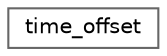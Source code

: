 digraph "Graphical Class Hierarchy"
{
 // LATEX_PDF_SIZE
  bgcolor="transparent";
  edge [fontname=Helvetica,fontsize=10,labelfontname=Helvetica,labelfontsize=10];
  node [fontname=Helvetica,fontsize=10,shape=box,height=0.2,width=0.4];
  rankdir="LR";
  Node0 [id="Node000000",label="time_offset",height=0.2,width=0.4,color="grey40", fillcolor="white", style="filled",URL="$structtime__offset.html",tooltip="A timezone offset."];
}
